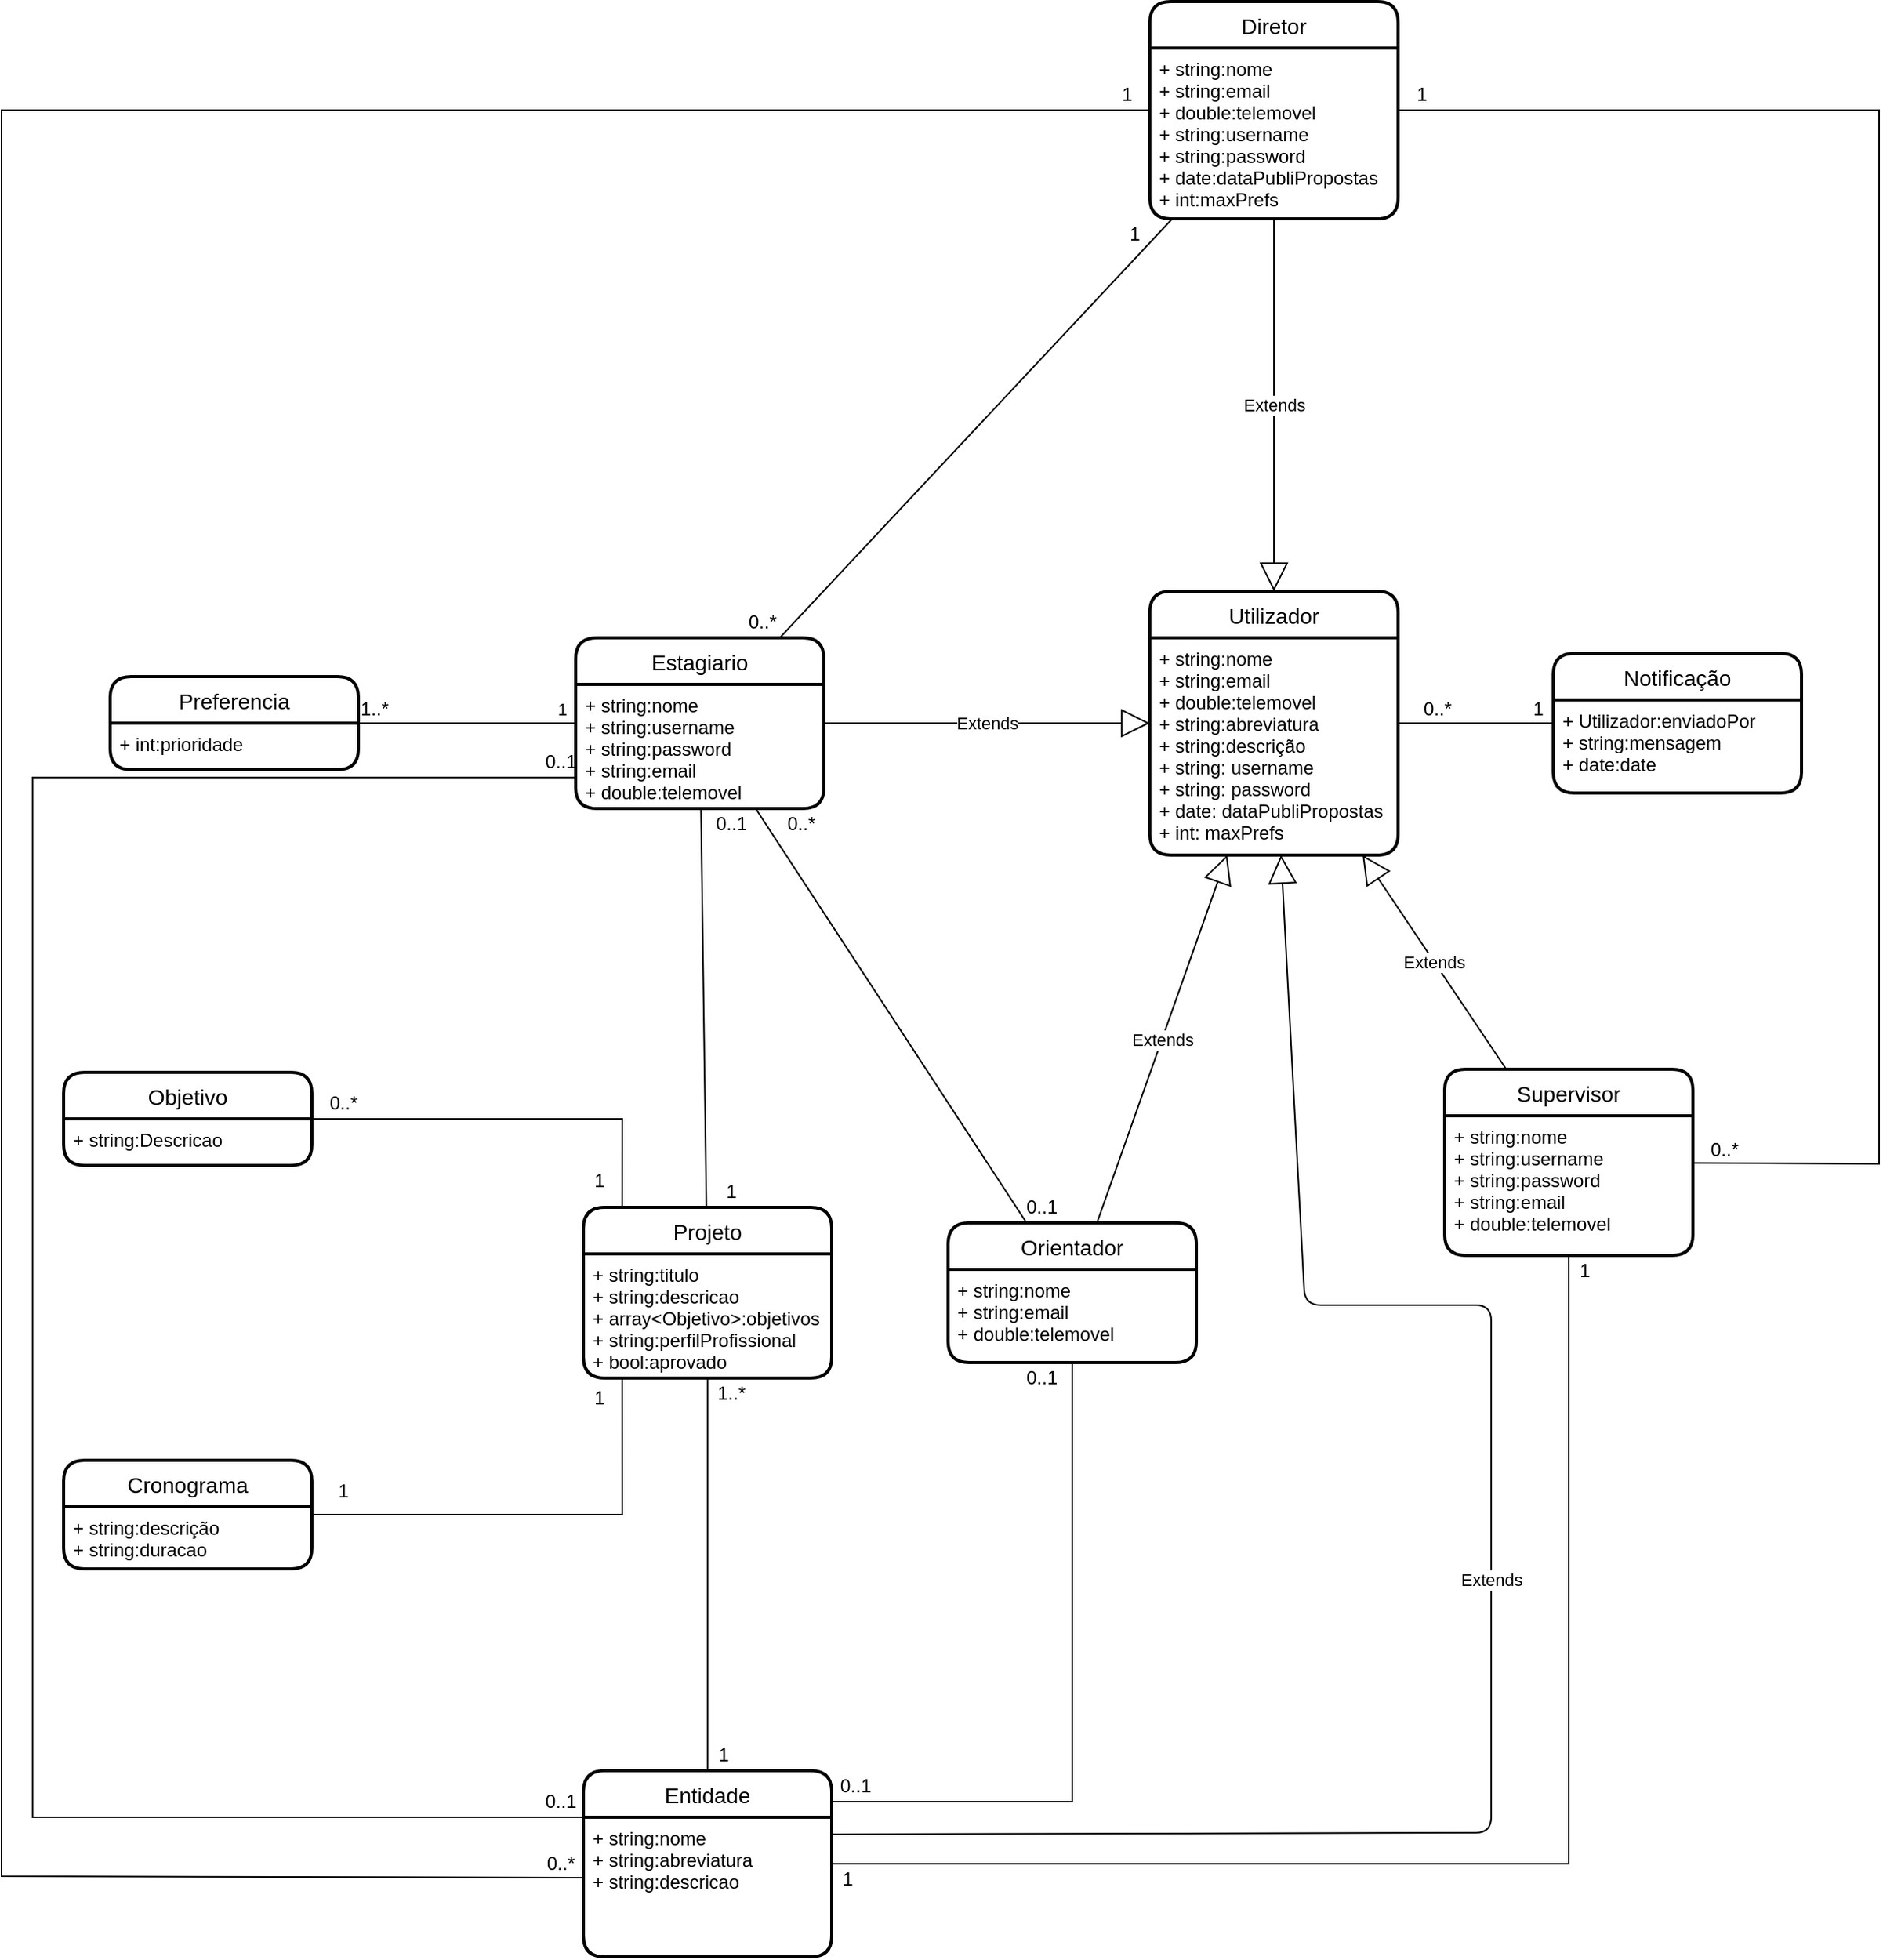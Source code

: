 <mxfile version="13.7.9" type="embed"><diagram id="2Ban-J61rBEA34zF5NCk" name="Page-1"><mxGraphModel dx="1809" dy="2010" grid="1" gridSize="10" guides="1" tooltips="1" connect="1" arrows="1" fold="1" page="1" pageScale="1" pageWidth="827" pageHeight="1169" math="0" shadow="0"><root><mxCell id="0"/><mxCell id="1" parent="0"/><mxCell id="IX1s0zd9YMlIgSkFPL1V-21" value="Extends" style="endArrow=block;endSize=16;endFill=0;html=1;" parent="1" source="IX1s0zd9YMlIgSkFPL1V-70" target="IX1s0zd9YMlIgSkFPL1V-76" edge="1"><mxGeometry width="160" relative="1" as="geometry"><mxPoint x="30" y="-570" as="sourcePoint"/><mxPoint x="210" y="-480" as="targetPoint"/></mxGeometry></mxCell><mxCell id="IX1s0zd9YMlIgSkFPL1V-22" value="Extends" style="endArrow=block;endSize=16;endFill=0;html=1;" parent="1" source="IX1s0zd9YMlIgSkFPL1V-56" target="IX1s0zd9YMlIgSkFPL1V-76" edge="1"><mxGeometry width="160" relative="1" as="geometry"><mxPoint x="50" y="-150" as="sourcePoint"/><mxPoint x="31" y="-419" as="targetPoint"/></mxGeometry></mxCell><mxCell id="IX1s0zd9YMlIgSkFPL1V-24" value="Extends" style="endArrow=block;endSize=16;endFill=0;html=1;" parent="1" source="IX1s0zd9YMlIgSkFPL1V-72" target="IX1s0zd9YMlIgSkFPL1V-76" edge="1"><mxGeometry width="160" relative="1" as="geometry"><mxPoint x="-60" y="-490" as="sourcePoint"/><mxPoint x="100" y="-490" as="targetPoint"/></mxGeometry></mxCell><mxCell id="IX1s0zd9YMlIgSkFPL1V-25" value="Extends" style="endArrow=block;endSize=16;endFill=0;html=1;exitX=1.006;exitY=0.122;exitDx=0;exitDy=0;exitPerimeter=0;" parent="1" source="IX1s0zd9YMlIgSkFPL1V-69" target="IX1s0zd9YMlIgSkFPL1V-76" edge="1"><mxGeometry width="160" relative="1" as="geometry"><mxPoint x="-120" y="-420" as="sourcePoint"/><mxPoint x="40" y="-420" as="targetPoint"/><Array as="points"><mxPoint x="200" y="140"/><mxPoint x="200" y="-200"/><mxPoint x="80" y="-200"/></Array></mxGeometry></mxCell><mxCell id="IX1s0zd9YMlIgSkFPL1V-26" value="Extends" style="endArrow=block;endSize=16;endFill=0;html=1;" parent="1" source="IX1s0zd9YMlIgSkFPL1V-58" target="IX1s0zd9YMlIgSkFPL1V-76" edge="1"><mxGeometry width="160" relative="1" as="geometry"><mxPoint x="-120" y="-420" as="sourcePoint"/><mxPoint x="40" y="-420" as="targetPoint"/></mxGeometry></mxCell><mxCell id="IX1s0zd9YMlIgSkFPL1V-56" value="Diretor" style="swimlane;childLayout=stackLayout;horizontal=1;startSize=30;horizontalStack=0;rounded=1;fontSize=14;fontStyle=0;strokeWidth=2;resizeParent=0;resizeLast=1;shadow=0;dashed=0;align=center;" parent="1" vertex="1"><mxGeometry x="-20" y="-1040" width="160" height="140" as="geometry"/></mxCell><mxCell id="IX1s0zd9YMlIgSkFPL1V-57" value="+ string:nome&#10;+ string:email&#10;+ double:telemovel&#10;+ string:username&#10;+ string:password&#10;+ date:dataPubliPropostas&#10;+ int:maxPrefs" style="align=left;strokeColor=none;fillColor=none;spacingLeft=4;fontSize=12;verticalAlign=top;resizable=0;rotatable=0;part=1;" parent="IX1s0zd9YMlIgSkFPL1V-56" vertex="1"><mxGeometry y="30" width="160" height="110" as="geometry"/></mxCell><mxCell id="IX1s0zd9YMlIgSkFPL1V-58" value="Estagiario" style="swimlane;childLayout=stackLayout;horizontal=1;startSize=30;horizontalStack=0;rounded=1;fontSize=14;fontStyle=0;strokeWidth=2;resizeParent=0;resizeLast=1;shadow=0;dashed=0;align=center;" parent="1" vertex="1"><mxGeometry x="-390" y="-630" width="160" height="110" as="geometry"/></mxCell><mxCell id="IX1s0zd9YMlIgSkFPL1V-59" value="+ string:nome&#10;+ string:username&#10;+ string:password&#10;+ string:email&#10;+ double:telemovel" style="align=left;strokeColor=none;fillColor=none;spacingLeft=4;fontSize=12;verticalAlign=top;resizable=0;rotatable=0;part=1;" parent="IX1s0zd9YMlIgSkFPL1V-58" vertex="1"><mxGeometry y="30" width="160" height="80" as="geometry"/></mxCell><mxCell id="IX1s0zd9YMlIgSkFPL1V-60" value="Preferencia" style="swimlane;childLayout=stackLayout;horizontal=1;startSize=30;horizontalStack=0;rounded=1;fontSize=14;fontStyle=0;strokeWidth=2;resizeParent=0;resizeLast=1;shadow=0;dashed=0;align=center;" parent="1" vertex="1"><mxGeometry x="-690" y="-605" width="160" height="60" as="geometry"/></mxCell><mxCell id="IX1s0zd9YMlIgSkFPL1V-61" value="+ int:prioridade" style="align=left;strokeColor=none;fillColor=none;spacingLeft=4;fontSize=12;verticalAlign=top;resizable=0;rotatable=0;part=1;" parent="IX1s0zd9YMlIgSkFPL1V-60" vertex="1"><mxGeometry y="30" width="160" height="30" as="geometry"/></mxCell><mxCell id="IX1s0zd9YMlIgSkFPL1V-62" value="Objetivo" style="swimlane;childLayout=stackLayout;horizontal=1;startSize=30;horizontalStack=0;rounded=1;fontSize=14;fontStyle=0;strokeWidth=2;resizeParent=0;resizeLast=1;shadow=0;dashed=0;align=center;" parent="1" vertex="1"><mxGeometry x="-720" y="-350" width="160" height="60" as="geometry"/></mxCell><mxCell id="IX1s0zd9YMlIgSkFPL1V-63" value="+ string:Descricao" style="align=left;strokeColor=none;fillColor=none;spacingLeft=4;fontSize=12;verticalAlign=top;resizable=0;rotatable=0;part=1;" parent="IX1s0zd9YMlIgSkFPL1V-62" vertex="1"><mxGeometry y="30" width="160" height="30" as="geometry"/></mxCell><mxCell id="IX1s0zd9YMlIgSkFPL1V-64" value="Projeto" style="swimlane;childLayout=stackLayout;horizontal=1;startSize=30;horizontalStack=0;rounded=1;fontSize=14;fontStyle=0;strokeWidth=2;resizeParent=0;resizeLast=1;shadow=0;dashed=0;align=center;" parent="1" vertex="1"><mxGeometry x="-385" y="-263" width="160" height="110" as="geometry"/></mxCell><mxCell id="IX1s0zd9YMlIgSkFPL1V-65" value="+ string:titulo&#10;+ string:descricao&#10;+ array&lt;Objetivo&gt;:objetivos&#10;+ string:perfilProfissional&#10;+ bool:aprovado" style="align=left;strokeColor=none;fillColor=none;spacingLeft=4;fontSize=12;verticalAlign=top;resizable=0;rotatable=0;part=1;" parent="IX1s0zd9YMlIgSkFPL1V-64" vertex="1"><mxGeometry y="30" width="160" height="80" as="geometry"/></mxCell><mxCell id="IX1s0zd9YMlIgSkFPL1V-66" value="Cronograma" style="swimlane;childLayout=stackLayout;horizontal=1;startSize=30;horizontalStack=0;rounded=1;fontSize=14;fontStyle=0;strokeWidth=2;resizeParent=0;resizeLast=1;shadow=0;dashed=0;align=center;" parent="1" vertex="1"><mxGeometry x="-720" y="-100" width="160" height="70" as="geometry"/></mxCell><mxCell id="IX1s0zd9YMlIgSkFPL1V-67" value="+ string:descrição&#10;+ string:duracao" style="align=left;strokeColor=none;fillColor=none;spacingLeft=4;fontSize=12;verticalAlign=top;resizable=0;rotatable=0;part=1;" parent="IX1s0zd9YMlIgSkFPL1V-66" vertex="1"><mxGeometry y="30" width="160" height="40" as="geometry"/></mxCell><mxCell id="IX1s0zd9YMlIgSkFPL1V-68" value="Entidade" style="swimlane;childLayout=stackLayout;horizontal=1;startSize=30;horizontalStack=0;rounded=1;fontSize=14;fontStyle=0;strokeWidth=2;resizeParent=0;resizeLast=1;shadow=0;dashed=0;align=center;" parent="1" vertex="1"><mxGeometry x="-385" y="100" width="160" height="120" as="geometry"/></mxCell><mxCell id="IX1s0zd9YMlIgSkFPL1V-69" value="+ string:nome&#10;+ string:abreviatura&#10;+ string:descricao" style="align=left;strokeColor=none;fillColor=none;spacingLeft=4;fontSize=12;verticalAlign=top;resizable=0;rotatable=0;part=1;" parent="IX1s0zd9YMlIgSkFPL1V-68" vertex="1"><mxGeometry y="30" width="160" height="90" as="geometry"/></mxCell><mxCell id="IX1s0zd9YMlIgSkFPL1V-72" value="Supervisor" style="swimlane;childLayout=stackLayout;horizontal=1;startSize=30;horizontalStack=0;rounded=1;fontSize=14;fontStyle=0;strokeWidth=2;resizeParent=0;resizeLast=1;shadow=0;dashed=0;align=center;" parent="1" vertex="1"><mxGeometry x="170" y="-352" width="160" height="120" as="geometry"/></mxCell><mxCell id="IX1s0zd9YMlIgSkFPL1V-73" value="+ string:nome&#10;+ string:username&#10;+ string:password&#10;+ string:email&#10;+ double:telemovel" style="align=left;strokeColor=none;fillColor=none;spacingLeft=4;fontSize=12;verticalAlign=top;resizable=0;rotatable=0;part=1;" parent="IX1s0zd9YMlIgSkFPL1V-72" vertex="1"><mxGeometry y="30" width="160" height="90" as="geometry"/></mxCell><mxCell id="IX1s0zd9YMlIgSkFPL1V-74" value="Notificação" style="swimlane;childLayout=stackLayout;horizontal=1;startSize=30;horizontalStack=0;rounded=1;fontSize=14;fontStyle=0;strokeWidth=2;resizeParent=0;resizeLast=1;shadow=0;dashed=0;align=center;" parent="1" vertex="1"><mxGeometry x="240" y="-620" width="160" height="90" as="geometry"/></mxCell><mxCell id="IX1s0zd9YMlIgSkFPL1V-75" value="+ Utilizador:enviadoPor&#10;+ string:mensagem&#10;+ date:date" style="align=left;strokeColor=none;fillColor=none;spacingLeft=4;fontSize=12;verticalAlign=top;resizable=0;rotatable=0;part=1;" parent="IX1s0zd9YMlIgSkFPL1V-74" vertex="1"><mxGeometry y="30" width="160" height="60" as="geometry"/></mxCell><mxCell id="IX1s0zd9YMlIgSkFPL1V-76" value="Utilizador" style="swimlane;childLayout=stackLayout;horizontal=1;startSize=30;horizontalStack=0;rounded=1;fontSize=14;fontStyle=0;strokeWidth=2;resizeParent=0;resizeLast=1;shadow=0;dashed=0;align=center;" parent="1" vertex="1"><mxGeometry x="-20" y="-660" width="160" height="170" as="geometry"/></mxCell><mxCell id="IX1s0zd9YMlIgSkFPL1V-77" value="+ string:nome&#10;+ string:email&#10;+ double:telemovel&#10;+ string:abreviatura&#10;+ string:descrição &#10;+ string: username&#10;+ string: password&#10;+ date: dataPubliPropostas&#10;+ int: maxPrefs" style="align=left;strokeColor=none;fillColor=none;spacingLeft=4;fontSize=12;verticalAlign=top;resizable=0;rotatable=0;part=1;" parent="IX1s0zd9YMlIgSkFPL1V-76" vertex="1"><mxGeometry y="30" width="160" height="140" as="geometry"/></mxCell><mxCell id="IX1s0zd9YMlIgSkFPL1V-70" value="Orientador" style="swimlane;childLayout=stackLayout;horizontal=1;startSize=30;horizontalStack=0;rounded=1;fontSize=14;fontStyle=0;strokeWidth=2;resizeParent=0;resizeLast=1;shadow=0;dashed=0;align=center;" parent="1" vertex="1"><mxGeometry x="-150" y="-253" width="160" height="90" as="geometry"/></mxCell><mxCell id="IX1s0zd9YMlIgSkFPL1V-71" value="+ string:nome&#10;+ string:email&#10;+ double:telemovel" style="align=left;strokeColor=none;fillColor=none;spacingLeft=4;fontSize=12;verticalAlign=top;resizable=0;rotatable=0;part=1;" parent="IX1s0zd9YMlIgSkFPL1V-70" vertex="1"><mxGeometry y="30" width="160" height="60" as="geometry"/></mxCell><mxCell id="IX1s0zd9YMlIgSkFPL1V-78" value="" style="endArrow=none;html=1;rounded=0;" parent="1" source="IX1s0zd9YMlIgSkFPL1V-72" target="IX1s0zd9YMlIgSkFPL1V-56" edge="1"><mxGeometry relative="1" as="geometry"><mxPoint x="330" y="-291" as="sourcePoint"/><mxPoint x="280" y="-740" as="targetPoint"/><Array as="points"><mxPoint x="450" y="-291"/><mxPoint x="450" y="-970"/></Array></mxGeometry></mxCell><mxCell id="IX1s0zd9YMlIgSkFPL1V-80" value="" style="endArrow=none;html=1;rounded=0;" parent="1" source="IX1s0zd9YMlIgSkFPL1V-60" target="IX1s0zd9YMlIgSkFPL1V-58" edge="1"><mxGeometry relative="1" as="geometry"><mxPoint x="-320" y="-420" as="sourcePoint"/><mxPoint x="-160" y="-420" as="targetPoint"/></mxGeometry></mxCell><mxCell id="IX1s0zd9YMlIgSkFPL1V-81" value="1" style="edgeLabel;html=1;align=center;verticalAlign=middle;resizable=0;points=[];" parent="IX1s0zd9YMlIgSkFPL1V-80" vertex="1" connectable="0"><mxGeometry x="-0.795" y="4" relative="1" as="geometry"><mxPoint x="116" y="-5" as="offset"/></mxGeometry></mxCell><mxCell id="IX1s0zd9YMlIgSkFPL1V-83" value="1..*" style="text;html=1;align=center;verticalAlign=middle;resizable=0;points=[];autosize=1;" parent="1" vertex="1"><mxGeometry x="-535" y="-594" width="30" height="20" as="geometry"/></mxCell><mxCell id="IX1s0zd9YMlIgSkFPL1V-88" value="0..*" style="text;html=1;align=center;verticalAlign=middle;resizable=0;points=[];autosize=1;" parent="1" vertex="1"><mxGeometry x="-285" y="-650" width="30" height="20" as="geometry"/></mxCell><mxCell id="IX1s0zd9YMlIgSkFPL1V-90" value="1" style="text;html=1;align=center;verticalAlign=middle;resizable=0;points=[];autosize=1;" parent="1" vertex="1"><mxGeometry x="-40" y="-900" width="20" height="20" as="geometry"/></mxCell><mxCell id="IX1s0zd9YMlIgSkFPL1V-92" value="1" style="text;html=1;align=center;verticalAlign=middle;resizable=0;points=[];autosize=1;" parent="1" vertex="1"><mxGeometry x="-385" y="-290" width="20" height="20" as="geometry"/></mxCell><mxCell id="IX1s0zd9YMlIgSkFPL1V-93" value="0..*" style="text;html=1;align=center;verticalAlign=middle;resizable=0;points=[];autosize=1;" parent="1" vertex="1"><mxGeometry x="-555" y="-340" width="30" height="20" as="geometry"/></mxCell><mxCell id="IX1s0zd9YMlIgSkFPL1V-95" value="" style="endArrow=none;html=1;rounded=0;entryX=0.156;entryY=0;entryDx=0;entryDy=0;entryPerimeter=0;" parent="1" source="IX1s0zd9YMlIgSkFPL1V-62" target="IX1s0zd9YMlIgSkFPL1V-64" edge="1"><mxGeometry relative="1" as="geometry"><mxPoint x="-320" y="-60" as="sourcePoint"/><mxPoint x="-360" y="-281" as="targetPoint"/><Array as="points"><mxPoint x="-360" y="-320"/></Array></mxGeometry></mxCell><mxCell id="IX1s0zd9YMlIgSkFPL1V-96" value="" style="endArrow=none;html=1;rounded=0;entryX=0.156;entryY=1;entryDx=0;entryDy=0;entryPerimeter=0;" parent="1" source="IX1s0zd9YMlIgSkFPL1V-66" target="IX1s0zd9YMlIgSkFPL1V-65" edge="1"><mxGeometry relative="1" as="geometry"><mxPoint x="-320" y="-200" as="sourcePoint"/><mxPoint x="-360" y="-136" as="targetPoint"/><Array as="points"><mxPoint x="-360" y="-65"/></Array></mxGeometry></mxCell><mxCell id="IX1s0zd9YMlIgSkFPL1V-97" value="1" style="text;html=1;align=center;verticalAlign=middle;resizable=0;points=[];autosize=1;" parent="1" vertex="1"><mxGeometry x="-550" y="-90" width="20" height="20" as="geometry"/></mxCell><mxCell id="IX1s0zd9YMlIgSkFPL1V-98" value="1" style="text;html=1;align=center;verticalAlign=middle;resizable=0;points=[];autosize=1;" parent="1" vertex="1"><mxGeometry x="-385" y="-150" width="20" height="20" as="geometry"/></mxCell><mxCell id="IX1s0zd9YMlIgSkFPL1V-99" value="" style="endArrow=none;html=1;rounded=0;" parent="1" source="IX1s0zd9YMlIgSkFPL1V-70" target="IX1s0zd9YMlIgSkFPL1V-58" edge="1"><mxGeometry relative="1" as="geometry"><mxPoint x="-98.774" y="-252" as="sourcePoint"/><mxPoint x="-160" y="-420" as="targetPoint"/></mxGeometry></mxCell><mxCell id="IX1s0zd9YMlIgSkFPL1V-100" value="0..1" style="text;html=1;align=center;verticalAlign=middle;resizable=0;points=[];autosize=1;" parent="1" vertex="1"><mxGeometry x="-110" y="-273" width="40" height="20" as="geometry"/></mxCell><mxCell id="IX1s0zd9YMlIgSkFPL1V-101" value="0..*" style="text;html=1;align=center;verticalAlign=middle;resizable=0;points=[];autosize=1;" parent="1" vertex="1"><mxGeometry x="-260" y="-520" width="30" height="20" as="geometry"/></mxCell><mxCell id="IX1s0zd9YMlIgSkFPL1V-102" value="0..*" style="text;html=1;align=center;verticalAlign=middle;resizable=0;points=[];autosize=1;" parent="1" vertex="1"><mxGeometry x="150" y="-594" width="30" height="20" as="geometry"/></mxCell><mxCell id="IX1s0zd9YMlIgSkFPL1V-103" value="1" style="text;html=1;align=center;verticalAlign=middle;resizable=0;points=[];autosize=1;" parent="1" vertex="1"><mxGeometry x="220" y="-594" width="20" height="20" as="geometry"/></mxCell><mxCell id="IX1s0zd9YMlIgSkFPL1V-104" value="" style="endArrow=none;html=1;rounded=0;" parent="1" source="IX1s0zd9YMlIgSkFPL1V-76" target="IX1s0zd9YMlIgSkFPL1V-74" edge="1"><mxGeometry relative="1" as="geometry"><mxPoint x="-320" y="-420" as="sourcePoint"/><mxPoint x="-160" y="-420" as="targetPoint"/></mxGeometry></mxCell><mxCell id="IX1s0zd9YMlIgSkFPL1V-105" value="1" style="text;html=1;align=center;verticalAlign=middle;resizable=0;points=[];autosize=1;" parent="1" vertex="1"><mxGeometry x="145" y="-990" width="20" height="20" as="geometry"/></mxCell><mxCell id="IX1s0zd9YMlIgSkFPL1V-106" value="0..*" style="text;html=1;align=center;verticalAlign=middle;resizable=0;points=[];autosize=1;" parent="1" vertex="1"><mxGeometry x="335" y="-310" width="30" height="20" as="geometry"/></mxCell><mxCell id="IX1s0zd9YMlIgSkFPL1V-107" value="1" style="text;html=1;align=center;verticalAlign=middle;resizable=0;points=[];autosize=1;" parent="1" vertex="1"><mxGeometry x="-45" y="-990" width="20" height="20" as="geometry"/></mxCell><mxCell id="IX1s0zd9YMlIgSkFPL1V-108" value="0..*" style="text;html=1;align=center;verticalAlign=middle;resizable=0;points=[];autosize=1;" parent="1" vertex="1"><mxGeometry x="-415" y="150" width="30" height="20" as="geometry"/></mxCell><mxCell id="IX1s0zd9YMlIgSkFPL1V-109" value="" style="endArrow=none;html=1;rounded=0;exitX=0;exitY=0.433;exitDx=0;exitDy=0;exitPerimeter=0;" parent="1" source="IX1s0zd9YMlIgSkFPL1V-69" target="IX1s0zd9YMlIgSkFPL1V-56" edge="1"><mxGeometry relative="1" as="geometry"><mxPoint x="-405" y="168" as="sourcePoint"/><mxPoint x="-200" y="-905" as="targetPoint"/><Array as="points"><mxPoint x="-760" y="168"/><mxPoint x="-760" y="-970"/></Array></mxGeometry></mxCell><mxCell id="IX1s0zd9YMlIgSkFPL1V-110" value="0..1" style="text;html=1;align=center;verticalAlign=middle;resizable=0;points=[];autosize=1;" parent="1" vertex="1"><mxGeometry x="-310" y="-520" width="40" height="20" as="geometry"/></mxCell><mxCell id="IX1s0zd9YMlIgSkFPL1V-111" value="1" style="text;html=1;align=center;verticalAlign=middle;resizable=0;points=[];autosize=1;" parent="1" vertex="1"><mxGeometry x="-300" y="-283" width="20" height="20" as="geometry"/></mxCell><mxCell id="IX1s0zd9YMlIgSkFPL1V-112" value="1..*" style="text;html=1;align=center;verticalAlign=middle;resizable=0;points=[];autosize=1;" parent="1" vertex="1"><mxGeometry x="-305" y="-153" width="30" height="20" as="geometry"/></mxCell><mxCell id="IX1s0zd9YMlIgSkFPL1V-113" value="1" style="text;html=1;align=center;verticalAlign=middle;resizable=0;points=[];autosize=1;" parent="1" vertex="1"><mxGeometry x="-305" y="80" width="20" height="20" as="geometry"/></mxCell><mxCell id="IX1s0zd9YMlIgSkFPL1V-114" value="" style="endArrow=none;html=1;rounded=0;" parent="1" source="IX1s0zd9YMlIgSkFPL1V-64" target="IX1s0zd9YMlIgSkFPL1V-58" edge="1"><mxGeometry relative="1" as="geometry"><mxPoint x="-320" y="-260" as="sourcePoint"/><mxPoint x="-305" y="-472" as="targetPoint"/></mxGeometry></mxCell><mxCell id="IX1s0zd9YMlIgSkFPL1V-115" value="" style="endArrow=none;html=1;rounded=0;" parent="1" source="IX1s0zd9YMlIgSkFPL1V-64" target="IX1s0zd9YMlIgSkFPL1V-68" edge="1"><mxGeometry relative="1" as="geometry"><mxPoint x="-320" y="-210" as="sourcePoint"/><mxPoint x="-305" y="70" as="targetPoint"/></mxGeometry></mxCell><mxCell id="IX1s0zd9YMlIgSkFPL1V-116" value="" style="endArrow=none;html=1;rounded=0;" parent="1" source="IX1s0zd9YMlIgSkFPL1V-58" target="IX1s0zd9YMlIgSkFPL1V-56" edge="1"><mxGeometry relative="1" as="geometry"><mxPoint x="-225" y="-676.063" as="sourcePoint"/><mxPoint x="-160" y="-830" as="targetPoint"/></mxGeometry></mxCell><mxCell id="IX1s0zd9YMlIgSkFPL1V-117" value="0..1" style="text;html=1;align=center;verticalAlign=middle;resizable=0;points=[];autosize=1;" parent="1" vertex="1"><mxGeometry x="-420" y="-560" width="40" height="20" as="geometry"/></mxCell><mxCell id="IX1s0zd9YMlIgSkFPL1V-118" value="0..1" style="text;html=1;align=center;verticalAlign=middle;resizable=0;points=[];autosize=1;" parent="1" vertex="1"><mxGeometry x="-420" y="110" width="40" height="20" as="geometry"/></mxCell><mxCell id="IX1s0zd9YMlIgSkFPL1V-119" value="" style="endArrow=none;html=1;rounded=0;exitX=0;exitY=0.75;exitDx=0;exitDy=0;entryX=0;entryY=0;entryDx=0;entryDy=0;" parent="1" source="IX1s0zd9YMlIgSkFPL1V-59" target="IX1s0zd9YMlIgSkFPL1V-69" edge="1"><mxGeometry relative="1" as="geometry"><mxPoint x="-320" y="-420" as="sourcePoint"/><mxPoint x="-405" y="123" as="targetPoint"/><Array as="points"><mxPoint x="-740" y="-540"/><mxPoint x="-740" y="130"/></Array></mxGeometry></mxCell><mxCell id="IX1s0zd9YMlIgSkFPL1V-120" value="0..1" style="text;html=1;align=center;verticalAlign=middle;resizable=0;points=[];autosize=1;" parent="1" vertex="1"><mxGeometry x="-110" y="-163" width="40" height="20" as="geometry"/></mxCell><mxCell id="IX1s0zd9YMlIgSkFPL1V-121" value="0..1" style="text;html=1;align=center;verticalAlign=middle;resizable=0;points=[];autosize=1;" parent="1" vertex="1"><mxGeometry x="-230" y="100" width="40" height="20" as="geometry"/></mxCell><mxCell id="IX1s0zd9YMlIgSkFPL1V-126" value="" style="endArrow=none;html=1;rounded=0;entryX=0.994;entryY=0.167;entryDx=0;entryDy=0;entryPerimeter=0;" parent="1" source="IX1s0zd9YMlIgSkFPL1V-70" target="IX1s0zd9YMlIgSkFPL1V-68" edge="1"><mxGeometry relative="1" as="geometry"><mxPoint x="-70" y="-164" as="sourcePoint"/><mxPoint x="-160" y="-50" as="targetPoint"/><Array as="points"><mxPoint x="-70" y="120"/></Array></mxGeometry></mxCell><mxCell id="IX1s0zd9YMlIgSkFPL1V-127" value="1" style="text;html=1;align=center;verticalAlign=middle;resizable=0;points=[];autosize=1;" parent="1" vertex="1"><mxGeometry x="-225" y="160" width="20" height="20" as="geometry"/></mxCell><mxCell id="IX1s0zd9YMlIgSkFPL1V-128" value="1" style="text;html=1;align=center;verticalAlign=middle;resizable=0;points=[];autosize=1;" parent="1" vertex="1"><mxGeometry x="250" y="-232" width="20" height="20" as="geometry"/></mxCell><mxCell id="IX1s0zd9YMlIgSkFPL1V-129" value="" style="endArrow=none;html=1;rounded=0;" parent="1" source="IX1s0zd9YMlIgSkFPL1V-72" target="IX1s0zd9YMlIgSkFPL1V-68" edge="1"><mxGeometry relative="1" as="geometry"><mxPoint x="250" y="-232" as="sourcePoint"/><mxPoint x="-160" y="30" as="targetPoint"/><Array as="points"><mxPoint x="250" y="160"/></Array></mxGeometry></mxCell></root></mxGraphModel></diagram></mxfile>